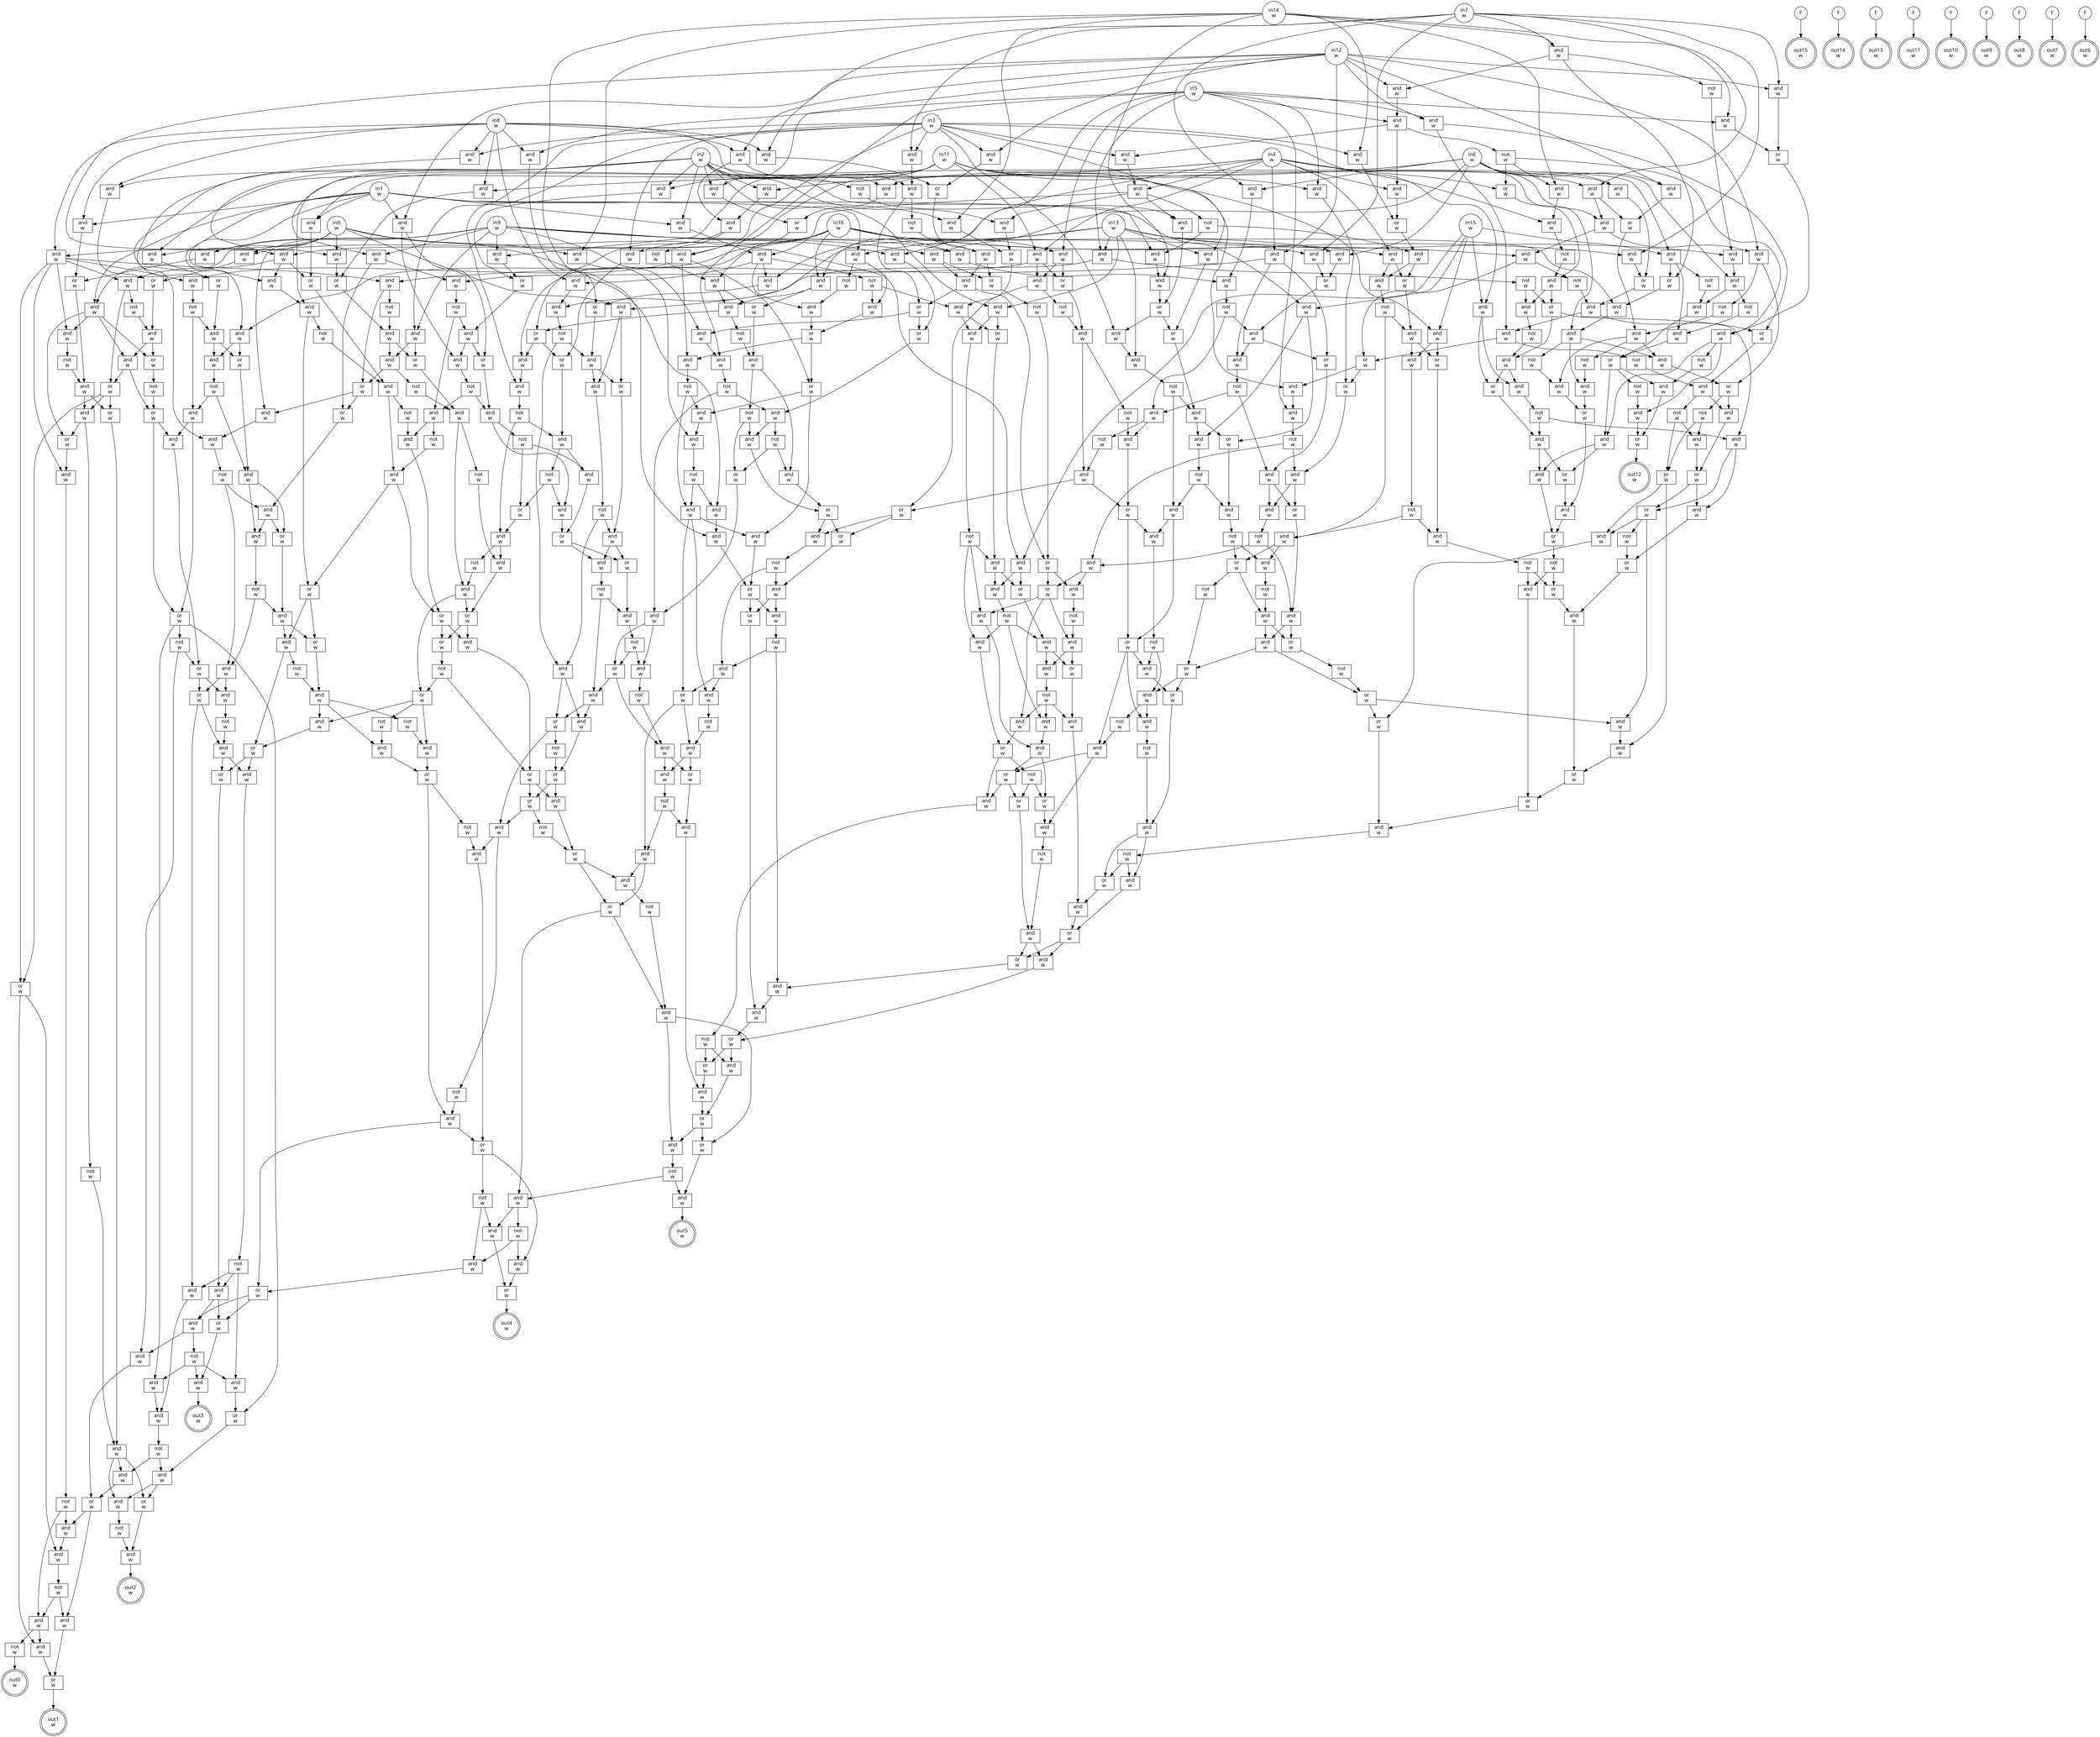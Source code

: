 digraph circuit{
	node [style = filled, fillcolor = white,shape=rect, fontname=geneva]
	g0 [label="in0\nw",shape=circle,fillcolor=white]
	g1 [label="in1\nw",shape=circle,fillcolor=white]
	g2 [label="in2\nw",shape=circle,fillcolor=white]
	g3 [label="in3\nw",shape=circle,fillcolor=white]
	g4 [label="in4\nw",shape=circle,fillcolor=white]
	g5 [label="in5\nw",shape=circle,fillcolor=white]
	g6 [label="in6\nw",shape=circle,fillcolor=white]
	g7 [label="in7\nw",shape=circle,fillcolor=white]
	g8 [label="in8\nw",shape=circle,fillcolor=white]
	g9 [label="in9\nw",shape=circle,fillcolor=white]
	g10 [label="in10\nw",shape=circle,fillcolor=white]
	g11 [label="in11\nw",shape=circle,fillcolor=white]
	g12 [label="in12\nw",shape=circle,fillcolor=white]
	g13 [label="in13\nw",shape=circle,fillcolor=white]
	g14 [label="in14\nw",shape=circle,fillcolor=white]
	g15 [label="in15\nw",shape=circle,fillcolor=white]
	g16 [label="F",shape=circle,fillcolor=white]
	g17 [label="F",shape=circle,fillcolor=white]
	g18 [label="F",shape=circle,fillcolor=white]
	g19 [label="F",shape=circle,fillcolor=white]
	g20 [label="F",shape=circle,fillcolor=white]
	g21 [label="F",shape=circle,fillcolor=white]
	g22 [label="F",shape=circle,fillcolor=white]
	g23 [label="F",shape=circle,fillcolor=white]
	g24 [label="F",shape=circle,fillcolor=white]
	g25 [label="and\nw",fillcolor=white]
	g26 [label="and\nw",fillcolor=white]
	g27 [label="and\nw",fillcolor=white]
	g28 [label="and\nw",fillcolor=white]
	g29 [label="not\nw",fillcolor=white]
	g30 [label="and\nw",fillcolor=white]
	g31 [label="and\nw",fillcolor=white]
	g32 [label="and\nw",fillcolor=white]
	g33 [label="and\nw",fillcolor=white]
	g34 [label="and\nw",fillcolor=white]
	g35 [label="and\nw",fillcolor=white]
	g36 [label="and\nw",fillcolor=white]
	g37 [label="not\nw",fillcolor=white]
	g38 [label="and\nw",fillcolor=white]
	g39 [label="or\nw",fillcolor=white]
	g40 [label="and\nw",fillcolor=white]
	g41 [label="and\nw",fillcolor=white]
	g42 [label="not\nw",fillcolor=white]
	g43 [label="and\nw",fillcolor=white]
	g44 [label="and\nw",fillcolor=white]
	g45 [label="and\nw",fillcolor=white]
	g46 [label="and\nw",fillcolor=white]
	g47 [label="and\nw",fillcolor=white]
	g48 [label="not\nw",fillcolor=white]
	g49 [label="and\nw",fillcolor=white]
	g50 [label="not\nw",fillcolor=white]
	g51 [label="and\nw",fillcolor=white]
	g52 [label="or\nw",fillcolor=white]
	g53 [label="and\nw",fillcolor=white]
	g54 [label="and\nw",fillcolor=white]
	g55 [label="or\nw",fillcolor=white]
	g56 [label="and\nw",fillcolor=white]
	g57 [label="not\nw",fillcolor=white]
	g58 [label="and\nw",fillcolor=white]
	g59 [label="or\nw",fillcolor=white]
	g60 [label="and\nw",fillcolor=white]
	g61 [label="not\nw",fillcolor=white]
	g62 [label="and\nw",fillcolor=white]
	g63 [label="not\nw",fillcolor=white]
	g64 [label="and\nw",fillcolor=white]
	g65 [label="and\nw",fillcolor=white]
	g66 [label="and\nw",fillcolor=white]
	g67 [label="and\nw",fillcolor=white]
	g68 [label="and\nw",fillcolor=white]
	g69 [label="not\nw",fillcolor=white]
	g70 [label="and\nw",fillcolor=white]
	g71 [label="and\nw",fillcolor=white]
	g72 [label="or\nw",fillcolor=white]
	g73 [label="and\nw",fillcolor=white]
	g74 [label="not\nw",fillcolor=white]
	g75 [label="or\nw",fillcolor=white]
	g76 [label="and\nw",fillcolor=white]
	g77 [label="not\nw",fillcolor=white]
	g78 [label="and\nw",fillcolor=white]
	g79 [label="not\nw",fillcolor=white]
	g80 [label="and\nw",fillcolor=white]
	g81 [label="or\nw",fillcolor=white]
	g82 [label="and\nw",fillcolor=white]
	g83 [label="and\nw",fillcolor=white]
	g84 [label="and\nw",fillcolor=white]
	g85 [label="or\nw",fillcolor=white]
	g86 [label="and\nw",fillcolor=white]
	g87 [label="and\nw",fillcolor=white]
	g88 [label="and\nw",fillcolor=white]
	g89 [label="or\nw",fillcolor=white]
	g90 [label="and\nw",fillcolor=white]
	g91 [label="not\nw",fillcolor=white]
	g92 [label="or\nw",fillcolor=white]
	g93 [label="and\nw",fillcolor=white]
	g94 [label="or\nw",fillcolor=white]
	g95 [label="and\nw",fillcolor=white]
	g96 [label="not\nw",fillcolor=white]
	g97 [label="and\nw",fillcolor=white]
	g98 [label="or\nw",fillcolor=white]
	g99 [label="not\nw",fillcolor=white]
	g100 [label="and\nw",fillcolor=white]
	g101 [label="or\nw",fillcolor=white]
	g102 [label="and\nw",fillcolor=white]
	g103 [label="and\nw",fillcolor=white]
	g104 [label="not\nw",fillcolor=white]
	g105 [label="and\nw",fillcolor=white]
	g106 [label="or\nw",fillcolor=white]
	g107 [label="and\nw",fillcolor=white]
	g108 [label="and\nw",fillcolor=white]
	g109 [label="not\nw",fillcolor=white]
	g110 [label="or\nw",fillcolor=white]
	g111 [label="and\nw",fillcolor=white]
	g112 [label="not\nw",fillcolor=white]
	g113 [label="and\nw",fillcolor=white]
	g114 [label="and\nw",fillcolor=white]
	g115 [label="not\nw",fillcolor=white]
	g116 [label="and\nw",fillcolor=white]
	g117 [label="and\nw",fillcolor=white]
	g118 [label="not\nw",fillcolor=white]
	g119 [label="and\nw",fillcolor=white]
	g120 [label="or\nw",fillcolor=white]
	g121 [label="or\nw",fillcolor=white]
	g122 [label="or\nw",fillcolor=white]
	g123 [label="and\nw",fillcolor=white]
	g124 [label="or\nw",fillcolor=white]
	g125 [label="and\nw",fillcolor=white]
	g126 [label="not\nw",fillcolor=white]
	g127 [label="and\nw",fillcolor=white]
	g128 [label="and\nw",fillcolor=white]
	g129 [label="and\nw",fillcolor=white]
	g130 [label="and\nw",fillcolor=white]
	g131 [label="and\nw",fillcolor=white]
	g132 [label="and\nw",fillcolor=white]
	g133 [label="and\nw",fillcolor=white]
	g134 [label="and\nw",fillcolor=white]
	g135 [label="not\nw",fillcolor=white]
	g136 [label="or\nw",fillcolor=white]
	g137 [label="and\nw",fillcolor=white]
	g138 [label="or\nw",fillcolor=white]
	g139 [label="and\nw",fillcolor=white]
	g140 [label="not\nw",fillcolor=white]
	g141 [label="and\nw",fillcolor=white]
	g142 [label="and\nw",fillcolor=white]
	g143 [label="and\nw",fillcolor=white]
	g144 [label="not\nw",fillcolor=white]
	g145 [label="and\nw",fillcolor=white]
	g146 [label="and\nw",fillcolor=white]
	g147 [label="or\nw",fillcolor=white]
	g148 [label="and\nw",fillcolor=white]
	g149 [label="and\nw",fillcolor=white]
	g150 [label="not\nw",fillcolor=white]
	g151 [label="and\nw",fillcolor=white]
	g152 [label="and\nw",fillcolor=white]
	g153 [label="or\nw",fillcolor=white]
	g154 [label="or\nw",fillcolor=white]
	g155 [label="and\nw",fillcolor=white]
	g156 [label="and\nw",fillcolor=white]
	g157 [label="not\nw",fillcolor=white]
	g158 [label="and\nw",fillcolor=white]
	g159 [label="not\nw",fillcolor=white]
	g160 [label="or\nw",fillcolor=white]
	g161 [label="not\nw",fillcolor=white]
	g162 [label="or\nw",fillcolor=white]
	g163 [label="or\nw",fillcolor=white]
	g164 [label="and\nw",fillcolor=white]
	g165 [label="not\nw",fillcolor=white]
	g166 [label="and\nw",fillcolor=white]
	g167 [label="and\nw",fillcolor=white]
	g168 [label="and\nw",fillcolor=white]
	g169 [label="and\nw",fillcolor=white]
	g170 [label="and\nw",fillcolor=white]
	g171 [label="or\nw",fillcolor=white]
	g172 [label="and\nw",fillcolor=white]
	g173 [label="and\nw",fillcolor=white]
	g174 [label="not\nw",fillcolor=white]
	g175 [label="or\nw",fillcolor=white]
	g176 [label="and\nw",fillcolor=white]
	g177 [label="and\nw",fillcolor=white]
	g178 [label="and\nw",fillcolor=white]
	g179 [label="not\nw",fillcolor=white]
	g180 [label="and\nw",fillcolor=white]
	g181 [label="or\nw",fillcolor=white]
	g182 [label="and\nw",fillcolor=white]
	g183 [label="not\nw",fillcolor=white]
	g184 [label="and\nw",fillcolor=white]
	g185 [label="or\nw",fillcolor=white]
	g186 [label="or\nw",fillcolor=white]
	g187 [label="and\nw",fillcolor=white]
	g188 [label="and\nw",fillcolor=white]
	g189 [label="or\nw",fillcolor=white]
	g190 [label="and\nw",fillcolor=white]
	g191 [label="or\nw",fillcolor=white]
	g192 [label="not\nw",fillcolor=white]
	g193 [label="and\nw",fillcolor=white]
	g194 [label="and\nw",fillcolor=white]
	g195 [label="or\nw",fillcolor=white]
	g196 [label="and\nw",fillcolor=white]
	g197 [label="and\nw",fillcolor=white]
	g198 [label="not\nw",fillcolor=white]
	g199 [label="and\nw",fillcolor=white]
	g200 [label="and\nw",fillcolor=white]
	g201 [label="or\nw",fillcolor=white]
	g202 [label="or\nw",fillcolor=white]
	g203 [label="and\nw",fillcolor=white]
	g204 [label="and\nw",fillcolor=white]
	g205 [label="not\nw",fillcolor=white]
	g206 [label="and\nw",fillcolor=white]
	g207 [label="not\nw",fillcolor=white]
	g208 [label="not\nw",fillcolor=white]
	g209 [label="or\nw",fillcolor=white]
	g210 [label="and\nw",fillcolor=white]
	g211 [label="and\nw",fillcolor=white]
	g212 [label="not\nw",fillcolor=white]
	g213 [label="and\nw",fillcolor=white]
	g214 [label="or\nw",fillcolor=white]
	g215 [label="or\nw",fillcolor=white]
	g216 [label="and\nw",fillcolor=white]
	g217 [label="not\nw",fillcolor=white]
	g218 [label="and\nw",fillcolor=white]
	g219 [label="or\nw",fillcolor=white]
	g220 [label="and\nw",fillcolor=white]
	g221 [label="and\nw",fillcolor=white]
	g222 [label="or\nw",fillcolor=white]
	g223 [label="and\nw",fillcolor=white]
	g224 [label="and\nw",fillcolor=white]
	g225 [label="not\nw",fillcolor=white]
	g226 [label="and\nw",fillcolor=white]
	g227 [label="and\nw",fillcolor=white]
	g228 [label="and\nw",fillcolor=white]
	g229 [label="and\nw",fillcolor=white]
	g230 [label="and\nw",fillcolor=white]
	g231 [label="and\nw",fillcolor=white]
	g232 [label="not\nw",fillcolor=white]
	g233 [label="and\nw",fillcolor=white]
	g234 [label="or\nw",fillcolor=white]
	g235 [label="and\nw",fillcolor=white]
	g236 [label="not\nw",fillcolor=white]
	g237 [label="and\nw",fillcolor=white]
	g238 [label="or\nw",fillcolor=white]
	g239 [label="and\nw",fillcolor=white]
	g240 [label="and\nw",fillcolor=white]
	g241 [label="and\nw",fillcolor=white]
	g242 [label="and\nw",fillcolor=white]
	g243 [label="not\nw",fillcolor=white]
	g244 [label="and\nw",fillcolor=white]
	g245 [label="or\nw",fillcolor=white]
	g246 [label="and\nw",fillcolor=white]
	g247 [label="and\nw",fillcolor=white]
	g248 [label="not\nw",fillcolor=white]
	g249 [label="or\nw",fillcolor=white]
	g250 [label="and\nw",fillcolor=white]
	g251 [label="and\nw",fillcolor=white]
	g252 [label="and\nw",fillcolor=white]
	g253 [label="and\nw",fillcolor=white]
	g254 [label="or\nw",fillcolor=white]
	g255 [label="and\nw",fillcolor=white]
	g256 [label="and\nw",fillcolor=white]
	g257 [label="not\nw",fillcolor=white]
	g258 [label="and\nw",fillcolor=white]
	g259 [label="not\nw",fillcolor=white]
	g260 [label="and\nw",fillcolor=white]
	g261 [label="and\nw",fillcolor=white]
	g262 [label="not\nw",fillcolor=white]
	g263 [label="and\nw",fillcolor=white]
	g264 [label="or\nw",fillcolor=white]
	g265 [label="and\nw",fillcolor=white]
	g266 [label="not\nw",fillcolor=white]
	g267 [label="or\nw",fillcolor=white]
	g268 [label="and\nw",fillcolor=white]
	g269 [label="and\nw",fillcolor=white]
	g270 [label="and\nw",fillcolor=white]
	g271 [label="not\nw",fillcolor=white]
	g272 [label="and\nw",fillcolor=white]
	g273 [label="not\nw",fillcolor=white]
	g274 [label="or\nw",fillcolor=white]
	g275 [label="and\nw",fillcolor=white]
	g276 [label="and\nw",fillcolor=white]
	g277 [label="not\nw",fillcolor=white]
	g278 [label="and\nw",fillcolor=white]
	g279 [label="or\nw",fillcolor=white]
	g280 [label="or\nw",fillcolor=white]
	g281 [label="and\nw",fillcolor=white]
	g282 [label="not\nw",fillcolor=white]
	g283 [label="and\nw",fillcolor=white]
	g284 [label="and\nw",fillcolor=white]
	g285 [label="not\nw",fillcolor=white]
	g286 [label="and\nw",fillcolor=white]
	g287 [label="or\nw",fillcolor=white]
	g288 [label="and\nw",fillcolor=white]
	g289 [label="and\nw",fillcolor=white]
	g290 [label="or\nw",fillcolor=white]
	g291 [label="not\nw",fillcolor=white]
	g292 [label="and\nw",fillcolor=white]
	g293 [label="or\nw",fillcolor=white]
	g294 [label="and\nw",fillcolor=white]
	g295 [label="and\nw",fillcolor=white]
	g296 [label="not\nw",fillcolor=white]
	g297 [label="and\nw",fillcolor=white]
	g298 [label="and\nw",fillcolor=white]
	g299 [label="not\nw",fillcolor=white]
	g300 [label="or\nw",fillcolor=white]
	g301 [label="and\nw",fillcolor=white]
	g302 [label="or\nw",fillcolor=white]
	g303 [label="and\nw",fillcolor=white]
	g304 [label="not\nw",fillcolor=white]
	g305 [label="or\nw",fillcolor=white]
	g306 [label="not\nw",fillcolor=white]
	g307 [label="and\nw",fillcolor=white]
	g308 [label="not\nw",fillcolor=white]
	g309 [label="and\nw",fillcolor=white]
	g310 [label="and\nw",fillcolor=white]
	g311 [label="or\nw",fillcolor=white]
	g312 [label="and\nw",fillcolor=white]
	g313 [label="and\nw",fillcolor=white]
	g314 [label="not\nw",fillcolor=white]
	g315 [label="not\nw",fillcolor=white]
	g316 [label="and\nw",fillcolor=white]
	g317 [label="or\nw",fillcolor=white]
	g318 [label="and\nw",fillcolor=white]
	g319 [label="or\nw",fillcolor=white]
	g320 [label="not\nw",fillcolor=white]
	g321 [label="or\nw",fillcolor=white]
	g322 [label="or\nw",fillcolor=white]
	g323 [label="and\nw",fillcolor=white]
	g324 [label="and\nw",fillcolor=white]
	g325 [label="or\nw",fillcolor=white]
	g326 [label="or\nw",fillcolor=white]
	g327 [label="and\nw",fillcolor=white]
	g328 [label="not\nw",fillcolor=white]
	g329 [label="or\nw",fillcolor=white]
	g330 [label="and\nw",fillcolor=white]
	g331 [label="and\nw",fillcolor=white]
	g332 [label="or\nw",fillcolor=white]
	g333 [label="and\nw",fillcolor=white]
	g334 [label="and\nw",fillcolor=white]
	g335 [label="not\nw",fillcolor=white]
	g336 [label="and\nw",fillcolor=white]
	g337 [label="or\nw",fillcolor=white]
	g338 [label="and\nw",fillcolor=white]
	g339 [label="and\nw",fillcolor=white]
	g340 [label="and\nw",fillcolor=white]
	g341 [label="and\nw",fillcolor=white]
	g342 [label="and\nw",fillcolor=white]
	g343 [label="and\nw",fillcolor=white]
	g344 [label="not\nw",fillcolor=white]
	g345 [label="and\nw",fillcolor=white]
	g346 [label="and\nw",fillcolor=white]
	g347 [label="and\nw",fillcolor=white]
	g348 [label="and\nw",fillcolor=white]
	g349 [label="or\nw",fillcolor=white]
	g350 [label="and\nw",fillcolor=white]
	g351 [label="not\nw",fillcolor=white]
	g352 [label="and\nw",fillcolor=white]
	g353 [label="or\nw",fillcolor=white]
	g354 [label="and\nw",fillcolor=white]
	g355 [label="not\nw",fillcolor=white]
	g356 [label="and\nw",fillcolor=white]
	g357 [label="or\nw",fillcolor=white]
	g358 [label="and\nw",fillcolor=white]
	g359 [label="and\nw",fillcolor=white]
	g360 [label="not\nw",fillcolor=white]
	g361 [label="and\nw",fillcolor=white]
	g362 [label="or\nw",fillcolor=white]
	g363 [label="and\nw",fillcolor=white]
	g364 [label="and\nw",fillcolor=white]
	g365 [label="not\nw",fillcolor=white]
	g366 [label="or\nw",fillcolor=white]
	g367 [label="and\nw",fillcolor=white]
	g368 [label="not\nw",fillcolor=white]
	g369 [label="or\nw",fillcolor=white]
	g370 [label="and\nw",fillcolor=white]
	g371 [label="and\nw",fillcolor=white]
	g372 [label="or\nw",fillcolor=white]
	g373 [label="not\nw",fillcolor=white]
	g374 [label="or\nw",fillcolor=white]
	g375 [label="and\nw",fillcolor=white]
	g376 [label="not\nw",fillcolor=white]
	g377 [label="and\nw",fillcolor=white]
	g378 [label="and\nw",fillcolor=white]
	g379 [label="not\nw",fillcolor=white]
	g380 [label="and\nw",fillcolor=white]
	g381 [label="or\nw",fillcolor=white]
	g382 [label="and\nw",fillcolor=white]
	g383 [label="and\nw",fillcolor=white]
	g384 [label="or\nw",fillcolor=white]
	g385 [label="and\nw",fillcolor=white]
	g386 [label="and\nw",fillcolor=white]
	g387 [label="not\nw",fillcolor=white]
	g388 [label="and\nw",fillcolor=white]
	g389 [label="and\nw",fillcolor=white]
	g390 [label="or\nw",fillcolor=white]
	g391 [label="and\nw",fillcolor=white]
	g392 [label="and\nw",fillcolor=white]
	g393 [label="not\nw",fillcolor=white]
	g394 [label="or\nw",fillcolor=white]
	g395 [label="and\nw",fillcolor=white]
	g396 [label="not\nw",fillcolor=white]
	g397 [label="or\nw",fillcolor=white]
	g398 [label="and\nw",fillcolor=white]
	g399 [label="and\nw",fillcolor=white]
	g400 [label="not\nw",fillcolor=white]
	g401 [label="and\nw",fillcolor=white]
	g402 [label="or\nw",fillcolor=white]
	g403 [label="or\nw",fillcolor=white]
	g404 [label="not\nw",fillcolor=white]
	g405 [label="or\nw",fillcolor=white]
	g406 [label="not\nw",fillcolor=white]
	g407 [label="and\nw",fillcolor=white]
	g408 [label="or\nw",fillcolor=white]
	g409 [label="or\nw",fillcolor=white]
	g410 [label="not\nw",fillcolor=white]
	g411 [label="and\nw",fillcolor=white]
	g412 [label="not\nw",fillcolor=white]
	g413 [label="and\nw",fillcolor=white]
	g414 [label="or\nw",fillcolor=white]
	g415 [label="and\nw",fillcolor=white]
	g416 [label="not\nw",fillcolor=white]
	g417 [label="or\nw",fillcolor=white]
	g418 [label="and\nw",fillcolor=white]
	g419 [label="and\nw",fillcolor=white]
	g420 [label="not\nw",fillcolor=white]
	g421 [label="and\nw",fillcolor=white]
	g422 [label="not\nw",fillcolor=white]
	g423 [label="and\nw",fillcolor=white]
	g424 [label="not\nw",fillcolor=white]
	g425 [label="and\nw",fillcolor=white]
	g426 [label="or\nw",fillcolor=white]
	g427 [label="and\nw",fillcolor=white]
	g428 [label="not\nw",fillcolor=white]
	g429 [label="and\nw",fillcolor=white]
	g430 [label="and\nw",fillcolor=white]
	g431 [label="not\nw",fillcolor=white]
	g432 [label="and\nw",fillcolor=white]
	g433 [label="or\nw",fillcolor=white]
	g434 [label="and\nw",fillcolor=white]
	g435 [label="and\nw",fillcolor=white]
	g436 [label="or\nw",fillcolor=white]
	g437 [label="and\nw",fillcolor=white]
	g438 [label="and\nw",fillcolor=white]
	g439 [label="or\nw",fillcolor=white]
	g440 [label="and\nw",fillcolor=white]
	g441 [label="or\nw",fillcolor=white]
	g442 [label="and\nw",fillcolor=white]
	g443 [label="not\nw",fillcolor=white]
	g444 [label="not\nw",fillcolor=white]
	g445 [label="or\nw",fillcolor=white]
	g446 [label="and\nw",fillcolor=white]
	g447 [label="not\nw",fillcolor=white]
	g448 [label="or\nw",fillcolor=white]
	g449 [label="and\nw",fillcolor=white]
	g450 [label="or\nw",fillcolor=white]
	g451 [label="and\nw",fillcolor=white]
	g452 [label="and\nw",fillcolor=white]
	g453 [label="and\nw",fillcolor=white]
	g454 [label="or\nw",fillcolor=white]
	g455 [label="or\nw",fillcolor=white]
	g456 [label="and\nw",fillcolor=white]
	g457 [label="and\nw",fillcolor=white]
	g458 [label="or\nw",fillcolor=white]
	g459 [label="or\nw",fillcolor=white]
	g460 [label="and\nw",fillcolor=white]
	g461 [label="not\nw",fillcolor=white]
	g462 [label="and\nw",fillcolor=white]
	g463 [label="and\nw",fillcolor=white]
	g464 [label="not\nw",fillcolor=white]
	g465 [label="and\nw",fillcolor=white]
	g466 [label="or\nw",fillcolor=white]
	g467 [label="and\nw",fillcolor=white]
	g468 [label="and\nw",fillcolor=white]
	g469 [label="not\nw",fillcolor=white]
	g470 [label="and\nw",fillcolor=white]
	g471 [label="or\nw",fillcolor=white]
	g472 [label="and\nw",fillcolor=white]
	g473 [label="and\nw",fillcolor=white]
	g474 [label="not\nw",fillcolor=white]
	g475 [label="and\nw",fillcolor=white]
	g476 [label="or\nw",fillcolor=white]
	g477 [label="and\nw",fillcolor=white]
	g478 [label="and\nw",fillcolor=white]
	g479 [label="not\nw",fillcolor=white]
	g480 [label="or\nw",fillcolor=white]
	g481 [label="and\nw",fillcolor=white]
	g482 [label="and\nw",fillcolor=white]
	g483 [label="and\nw",fillcolor=white]
	g484 [label="or\nw",fillcolor=white]
	g485 [label="not\nw",fillcolor=white]
	g486 [label="and\nw",fillcolor=white]
	g487 [label="or\nw",fillcolor=white]
	g488 [label="and\nw",fillcolor=white]
	g489 [label="not\nw",fillcolor=white]
	g490 [label="and\nw",fillcolor=white]
	g491 [label="or\nw",fillcolor=white]
	g492 [label="and\nw",fillcolor=white]
	g493 [label="not\nw",fillcolor=white]
	g494 [label="and\nw",fillcolor=white]
	g495 [label="or\nw",fillcolor=white]
	g496 [label="and\nw",fillcolor=white]
	g497 [label="or\nw",fillcolor=white]
	g498 [label="and\nw",fillcolor=white]
	g499 [label="or\nw",fillcolor=white]
	g500 [label="and\nw",fillcolor=white]
	g501 [label="or\nw",fillcolor=white]
	g502 [label="not\nw",fillcolor=white]
	g503 [label="and\nw",fillcolor=white]
	g504 [label="or\nw",fillcolor=white]
	g505 [label="or\nw",fillcolor=white]
	g506 [label="not\nw",fillcolor=white]
	g507 [label="and\nw",fillcolor=white]
	g508 [label="or\nw",fillcolor=white]
	g509 [label="or\nw",fillcolor=white]
	g510 [label="and\nw",fillcolor=white]
	g511 [label="not\nw",fillcolor=white]
	g512 [label="and\nw",fillcolor=white]
	g513 [label="and\nw",fillcolor=white]
	g514 [label="not\nw",fillcolor=white]
	g515 [label="and\nw",fillcolor=white]
	g516 [label="or\nw",fillcolor=white]
	g517 [label="and\nw",fillcolor=white]
	g518 [label="or\nw",fillcolor=white]
	g519 [label="and\nw",fillcolor=white]
	g520 [label="and\nw",fillcolor=white]
	g521 [label="not\nw",fillcolor=white]
	g522 [label="and\nw",fillcolor=white]
	g523 [label="and\nw",fillcolor=white]
	g524 [label="and\nw",fillcolor=white]
	g525 [label="not\nw",fillcolor=white]
	g526 [label="and\nw",fillcolor=white]
	g527 [label="or\nw",fillcolor=white]
	g528 [label="and\nw",fillcolor=white]
	g529 [label="or\nw",fillcolor=white]
	g530 [label="or\nw",fillcolor=white]
	g531 [label="and\nw",fillcolor=white]
	g532 [label="or\nw",fillcolor=white]
	g533 [label="and\nw",fillcolor=white]
	g534 [label="and\nw",fillcolor=white]
	g535 [label="or\nw",fillcolor=white]
	g536 [label="and\nw",fillcolor=white]
	g537 [label="not\nw",fillcolor=white]
	g538 [label="not\nw",fillcolor=white]
	g539 [label="or\nw",fillcolor=white]
	g540 [label="and\nw",fillcolor=white]
	g541 [label="or\nw",fillcolor=white]
	g542 [label="and\nw",fillcolor=white]
	g543 [label="not\nw",fillcolor=white]
	g544 [label="and\nw",fillcolor=white]
	g545 [label="and\nw",fillcolor=white]
	g546 [label="or\nw",fillcolor=white]
	g547 [label="and\nw",fillcolor=white]
	g548 [label="and\nw",fillcolor=white]
	g549 [label="not\nw",fillcolor=white]
	g550 [label="and\nw",fillcolor=white]
	g551 [label="and\nw",fillcolor=white]
	g552 [label="not\nw",fillcolor=white]
	g553 [label="and\nw",fillcolor=white]
	g554 [label="or\nw",fillcolor=white]
	g555 [label="out0\nw",shape=doublecircle,fillcolor=white]
	g556 [label="out1\nw",shape=doublecircle,fillcolor=white]
	g557 [label="out2\nw",shape=doublecircle,fillcolor=white]
	g558 [label="out3\nw",shape=doublecircle,fillcolor=white]
	g559 [label="out4\nw",shape=doublecircle,fillcolor=white]
	g560 [label="out5\nw",shape=doublecircle,fillcolor=white]
	g561 [label="out6\nw",shape=doublecircle,fillcolor=white]
	g562 [label="out7\nw",shape=doublecircle,fillcolor=white]
	g563 [label="out8\nw",shape=doublecircle,fillcolor=white]
	g564 [label="out9\nw",shape=doublecircle,fillcolor=white]
	g565 [label="out10\nw",shape=doublecircle,fillcolor=white]
	g566 [label="out11\nw",shape=doublecircle,fillcolor=white]
	g567 [label="out12\nw",shape=doublecircle,fillcolor=white]
	g568 [label="out13\nw",shape=doublecircle,fillcolor=white]
	g569 [label="out14\nw",shape=doublecircle,fillcolor=white]
	g570 [label="out15\nw",shape=doublecircle,fillcolor=white]
	edge [fontname=Geneva,fontcolor=forestgreen]
	g0->g342
	g0->g347
	g0->g358
	g0->g383
	g0->g385
	g0->g425
	g0->g465
	g0->g498
	g0->g531
	g1->g251
	g1->g260
	g1->g269
	g1->g283
	g1->g286
	g1->g294
	g1->g331
	g1->g339
	g1->g340
	g1->g341
	g2->g194
	g2->g196
	g2->g221
	g2->g223
	g2->g227
	g2->g228
	g2->g230
	g2->g240
	g2->g241
	g2->g242
	g2->g243
	g2->g251
	g2->g392
	g3->g142
	g3->g145
	g3->g146
	g3->g148
	g3->g167
	g3->g168
	g3->g169
	g3->g170
	g3->g177
	g3->g193
	g3->g204
	g3->g246
	g4->g83
	g4->g107
	g4->g113
	g4->g129
	g4->g130
	g4->g131
	g4->g132
	g4->g133
	g4->g134
	g4->g136
	g4->g143
	g5->g58
	g5->g60
	g5->g65
	g5->g66
	g5->g67
	g5->g68
	g5->g70
	g5->g78
	g5->g80
	g5->g156
	g6->g36
	g6->g38
	g6->g40
	g6->g44
	g6->g45
	g6->g46
	g6->g51
	g6->g54
	g6->g87
	g6->g196
	g7->g27
	g7->g31
	g7->g32
	g7->g33
	g7->g34
	g7->g35
	g7->g40
	g7->g148
	g8->g26
	g8->g33
	g8->g45
	g8->g67
	g8->g131
	g8->g193
	g8->g242
	g8->g255
	g8->g341
	g8->g385
	g9->g25
	g9->g32
	g9->g44
	g9->g66
	g9->g130
	g9->g155
	g9->g168
	g9->g223
	g9->g340
	g9->g391
	g9->g531
	g10->g25
	g10->g35
	g10->g38
	g10->g47
	g10->g65
	g10->g129
	g10->g167
	g10->g203
	g10->g227
	g10->g339
	g10->g498
	g11->g34
	g11->g51
	g11->g73
	g11->g80
	g11->g107
	g11->g145
	g11->g221
	g11->g284
	g11->g286
	g11->g465
	g12->g26
	g12->g28
	g12->g31
	g12->g49
	g12->g54
	g12->g70
	g12->g113
	g12->g146
	g12->g194
	g12->g269
	g12->g383
	g13->g30
	g13->g68
	g13->g86
	g13->g132
	g13->g169
	g13->g240
	g13->g247
	g13->g253
	g13->g260
	g13->g358
	g14->g27
	g14->g58
	g14->g64
	g14->g170
	g14->g229
	g14->g331
	g14->g342
	g14->g348
	g15->g83
	g15->g177
	g15->g230
	g15->g294
	g15->g425
	g16->g570
	g17->g569
	g18->g568
	g19->g566
	g20->g565
	g21->g564
	g22->g563
	g23->g562
	g24->g561
	g25->g41
	g26->g149
	g26->g197
	g27->g28
	g27->g29
	g27->g85
	g28->g60
	g29->g30
	g30->g36
	g31->g59
	g32->g39
	g33->g147
	g34->g46
	g34->g55
	g35->g52
	g36->g37
	g36->g100
	g37->g84
	g38->g39
	g39->g43
	g40->g41
	g41->g42
	g42->g43
	g42->g116
	g43->g114
	g43->g122
	g44->g152
	g44->g160
	g45->g195
	g46->g47
	g46->g49
	g47->g48
	g47->g72
	g48->g53
	g49->g50
	g49->g89
	g50->g56
	g51->g52
	g52->g53
	g53->g71
	g53->g75
	g54->g55
	g55->g56
	g56->g57
	g56->g88
	g56->g97
	g57->g95
	g58->g59
	g59->g62
	g60->g61
	g60->g133
	g60->g142
	g61->g62
	g61->g64
	g61->g136
	g62->g63
	g62->g103
	g62->g105
	g63->g102
	g64->g134
	g65->g108
	g65->g110
	g66->g154
	g67->g254
	g68->g69
	g68->g256
	g69->g138
	g69->g139
	g70->g71
	g70->g75
	g71->g72
	g71->g74
	g72->g73
	g72->g81
	g73->g78
	g74->g76
	g75->g76
	g76->g77
	g76->g90
	g77->g92
	g77->g93
	g78->g79
	g79->g82
	g79->g128
	g80->g81
	g81->g82
	g82->g124
	g82->g125
	g83->g84
	g83->g85
	g83->g99
	g84->g101
	g85->g86
	g86->g87
	g87->g88
	g87->g95
	g87->g96
	g88->g89
	g89->g90
	g89->g91
	g90->g94
	g91->g92
	g91->g93
	g92->g182
	g92->g324
	g93->g94
	g94->g181
	g94->g184
	g95->g98
	g96->g97
	g97->g98
	g98->g190
	g99->g100
	g100->g101
	g101->g102
	g101->g103
	g101->g104
	g102->g106
	g103->g188
	g103->g189
	g104->g105
	g105->g106
	g106->g567
	g107->g108
	g107->g110
	g107->g224
	g108->g109
	g108->g120
	g109->g111
	g110->g111
	g111->g112
	g111->g119
	g112->g117
	g113->g114
	g113->g122
	g113->g386
	g114->g115
	g115->g116
	g115->g123
	g116->g117
	g116->g118
	g117->g121
	g118->g119
	g119->g120
	g119->g121
	g120->g215
	g120->g216
	g121->g298
	g121->g300
	g122->g123
	g123->g124
	g123->g125
	g124->g127
	g125->g126
	g126->g127
	g126->g128
	g127->g310
	g127->g319
	g128->g163
	g128->g164
	g129->g200
	g129->g209
	g130->g222
	g131->g384
	g132->g173
	g132->g175
	g133->g171
	g134->g135
	g135->g137
	g136->g137
	g137->g138
	g137->g139
	g138->g141
	g138->g180
	g139->g140
	g140->g141
	g141->g178
	g141->g186
	g142->g143
	g143->g144
	g143->g241
	g143->g244
	g143->g252
	g144->g172
	g144->g228
	g145->g265
	g145->g267
	g145->g419
	g146->g147
	g147->g151
	g148->g149
	g149->g150
	g149->g153
	g150->g151
	g151->g152
	g151->g160
	g152->g153
	g152->g162
	g153->g154
	g153->g155
	g154->g158
	g155->g156
	g156->g157
	g157->g158
	g157->g220
	g158->g159
	g158->g213
	g159->g211
	g159->g219
	g160->g161
	g161->g162
	g162->g163
	g162->g164
	g163->g166
	g163->g336
	g163->g432
	g164->g165
	g165->g166
	g166->g430
	g166->g433
	g167->g202
	g168->g389
	g168->g397
	g169->g249
	g170->g171
	g171->g172
	g172->g173
	g172->g175
	g173->g174
	g174->g176
	g174->g233
	g175->g176
	g176->g231
	g176->g234
	g177->g178
	g177->g186
	g178->g179
	g179->g180
	g179->g187
	g180->g181
	g180->g184
	g181->g182
	g181->g183
	g181->g323
	g182->g322
	g183->g185
	g184->g185
	g185->g239
	g186->g187
	g187->g188
	g187->g189
	g188->g191
	g189->g190
	g190->g191
	g191->g192
	g192->g237
	g192->g238
	g193->g466
	g194->g195
	g195->g199
	g196->g197
	g197->g198
	g197->g201
	g198->g199
	g199->g200
	g199->g209
	g200->g201
	g200->g208
	g201->g202
	g201->g203
	g202->g206
	g203->g204
	g204->g205
	g205->g206
	g205->g281
	g206->g207
	g206->g278
	g207->g276
	g207->g280
	g208->g210
	g209->g210
	g210->g211
	g210->g212
	g211->g214
	g212->g213
	g212->g219
	g213->g214
	g214->g215
	g214->g216
	g215->g218
	g216->g217
	g217->g218
	g217->g352
	g218->g350
	g218->g357
	g219->g220
	g220->g369
	g220->g375
	g221->g222
	g222->g226
	g223->g224
	g223->g394
	g224->g225
	g225->g226
	g225->g272
	g226->g270
	g226->g274
	g227->g283
	g227->g287
	g227->g421
	g228->g229
	g229->g245
	g230->g231
	g230->g234
	g231->g232
	g232->g233
	g232->g235
	g233->g305
	g233->g307
	g234->g235
	g235->g236
	g236->g237
	g236->g238
	g237->g326
	g238->g239
	g239->g325
	g240->g334
	g240->g337
	g241->g332
	g242->g499
	g243->g244
	g244->g245
	g245->g246
	g245->g249
	g246->g247
	g247->g248
	g248->g250
	g248->g297
	g249->g250
	g250->g295
	g250->g302
	g251->g252
	g252->g253
	g252->g255
	g252->g259
	g252->g263
	g253->g254
	g254->g258
	g255->g256
	g256->g257
	g257->g258
	g257->g361
	g258->g359
	g258->g362
	g259->g261
	g259->g333
	g260->g261
	g260->g262
	g261->g264
	g262->g263
	g263->g264
	g264->g265
	g264->g267
	g265->g266
	g266->g268
	g266->g345
	g267->g268
	g267->g346
	g268->g343
	g269->g270
	g269->g274
	g270->g271
	g271->g272
	g271->g275
	g272->g273
	g272->g292
	g273->g289
	g274->g275
	g275->g276
	g275->g277
	g276->g279
	g277->g278
	g277->g280
	g278->g279
	g279->g364
	g279->g366
	g280->g281
	g281->g282
	g281->g401
	g282->g399
	g283->g284
	g284->g285
	g284->g290
	g285->g288
	g286->g287
	g287->g288
	g288->g289
	g288->g291
	g289->g290
	g289->g293
	g290->g478
	g290->g480
	g291->g292
	g292->g293
	g293->g403
	g293->g407
	g294->g295
	g294->g302
	g295->g296
	g296->g297
	g296->g303
	g297->g298
	g297->g300
	g298->g299
	g299->g301
	g299->g312
	g300->g301
	g300->g313
	g300->g316
	g301->g317
	g302->g303
	g303->g304
	g304->g305
	g304->g307
	g305->g306
	g305->g309
	g306->g311
	g307->g308
	g308->g309
	g309->g310
	g309->g319
	g310->g311
	g310->g321
	g311->g312
	g311->g317
	g312->g313
	g312->g315
	g313->g314
	g314->g318
	g315->g316
	g316->g439
	g316->g446
	g317->g318
	g318->g329
	g318->g330
	g319->g320
	g320->g321
	g321->g322
	g321->g323
	g322->g327
	g323->g324
	g324->g325
	g325->g326
	g326->g327
	g327->g328
	g328->g329
	g328->g330
	g329->g435
	g330->g436
	g331->g332
	g332->g333
	g333->g334
	g333->g337
	g334->g335
	g335->g336
	g335->g338
	g335->g440
	g336->g438
	g337->g338
	g338->g426
	g338->g427
	g339->g468
	g339->g471
	g340->g423
	g340->g501
	g340->g503
	g340->g535
	g341->g532
	g342->g343
	g343->g344
	g344->g345
	g344->g347
	g345->g346
	g345->g353
	g345->g354
	g346->g349
	g347->g348
	g348->g349
	g349->g350
	g349->g357
	g350->g351
	g351->g352
	g351->g451
	g352->g353
	g352->g354
	g353->g356
	g353->g380
	g354->g355
	g355->g356
	g356->g378
	g356->g381
	g357->g452
	g358->g359
	g358->g362
	g359->g360
	g360->g361
	g360->g363
	g361->g371
	g361->g372
	g362->g363
	g363->g364
	g363->g366
	g364->g365
	g365->g367
	g365->g370
	g366->g367
	g367->g368
	g368->g369
	g368->g375
	g369->g370
	g369->g377
	g370->g371
	g370->g372
	g371->g374
	g372->g373
	g372->g411
	g373->g374
	g374->g409
	g374->g413
	g375->g376
	g376->g377
	g377->g378
	g377->g381
	g378->g379
	g379->g380
	g379->g382
	g380->g415
	g380->g417
	g381->g382
	g382->g456
	g383->g384
	g384->g388
	g385->g386
	g385->g419
	g385->g421
	g385->g423
	g385->g530
	g385->g536
	g386->g387
	g386->g390
	g387->g388
	g388->g389
	g388->g397
	g389->g390
	g389->g396
	g390->g391
	g390->g394
	g391->g392
	g392->g393
	g393->g395
	g393->g475
	g394->g395
	g395->g473
	g395->g476
	g396->g398
	g397->g398
	g398->g399
	g398->g400
	g399->g402
	g399->g405
	g400->g401
	g401->g402
	g402->g403
	g402->g407
	g403->g404
	g404->g405
	g404->g408
	g405->g406
	g405->g483
	g405->g486
	g406->g482
	g407->g408
	g408->g409
	g408->g413
	g409->g410
	g409->g411
	g410->g414
	g411->g412
	g411->g490
	g412->g488
	g413->g414
	g414->g415
	g414->g417
	g415->g416
	g416->g418
	g417->g418
	g417->g463
	g418->g459
	g418->g460
	g419->g420
	g420->g467
	g420->g470
	g421->g422
	g421->g529
	g422->g500
	g423->g424
	g424->g533
	g425->g426
	g425->g427
	g426->g429
	g427->g428
	g428->g429
	g428->g437
	g428->g440
	g429->g430
	g429->g433
	g430->g431
	g431->g432
	g431->g434
	g431->g437
	g432->g441
	g433->g434
	g434->g435
	g435->g436
	g436->g450
	g436->g453
	g437->g438
	g438->g439
	g438->g445
	g439->g442
	g439->g448
	g440->g441
	g441->g442
	g441->g444
	g442->g443
	g443->g455
	g443->g457
	g444->g445
	g444->g448
	g445->g446
	g446->g447
	g447->g449
	g448->g449
	g449->g450
	g449->g453
	g450->g451
	g451->g452
	g452->g454
	g453->g454
	g454->g455
	g454->g457
	g455->g456
	g456->g458
	g457->g458
	g458->g459
	g458->g460
	g459->g462
	g460->g461
	g461->g462
	g461->g463
	g462->g560
	g463->g464
	g463->g494
	g464->g492
	g464->g496
	g465->g466
	g466->g467
	g467->g468
	g467->g471
	g468->g469
	g469->g470
	g469->g472
	g470->g505
	g470->g507
	g471->g472
	g472->g473
	g472->g476
	g473->g474
	g474->g475
	g474->g477
	g475->g509
	g475->g510
	g476->g477
	g477->g478
	g477->g480
	g478->g479
	g478->g484
	g479->g481
	g480->g481
	g481->g482
	g481->g483
	g481->g485
	g482->g487
	g483->g484
	g484->g513
	g484->g516
	g485->g486
	g486->g487
	g487->g488
	g487->g489
	g488->g491
	g488->g497
	g489->g490
	g490->g491
	g491->g492
	g491->g493
	g492->g495
	g493->g494
	g493->g496
	g494->g495
	g495->g559
	g496->g497
	g497->g518
	g497->g519
	g498->g499
	g499->g500
	g500->g501
	g500->g503
	g501->g502
	g502->g504
	g503->g504
	g503->g529
	g504->g505
	g504->g507
	g505->g506
	g505->g523
	g505->g527
	g506->g508
	g506->g520
	g507->g508
	g508->g509
	g508->g510
	g509->g512
	g509->g515
	g510->g511
	g511->g512
	g512->g513
	g512->g516
	g513->g514
	g514->g515
	g514->g517
	g514->g526
	g515->g524
	g516->g517
	g517->g518
	g517->g519
	g518->g522
	g519->g520
	g519->g521
	g520->g546
	g521->g522
	g521->g523
	g521->g526
	g522->g558
	g523->g524
	g524->g525
	g525->g528
	g525->g545
	g526->g527
	g527->g528
	g528->g541
	g528->g542
	g529->g530
	g529->g534
	g529->g539
	g530->g548
	g530->g551
	g531->g532
	g532->g533
	g533->g534
	g533->g539
	g534->g535
	g534->g538
	g535->g536
	g536->g537
	g537->g547
	g537->g550
	g538->g540
	g539->g540
	g540->g541
	g540->g542
	g540->g545
	g541->g544
	g542->g543
	g543->g544
	g544->g557
	g545->g546
	g546->g547
	g546->g553
	g547->g548
	g548->g549
	g549->g550
	g549->g553
	g550->g551
	g550->g552
	g551->g554
	g552->g555
	g553->g554
	g554->g556
}